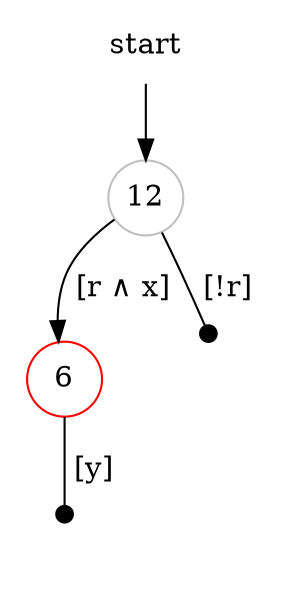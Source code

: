 /* ABW: */
digraph {
 
 rank = same;
 fontsize = 10;
 arrowType=open;
 
 node_12 [shape=plaintext label="start"]; node_12 -> 12;
 12 [shape=circle color=gray fixedsize=true];
 12 -> 6 [label=" [r &and; x] "];
 true_12 [shape=plaintext label=""];
 12 -> true_12 [label=" [!r] " arrowhead=dot];
 6 [shape=circle color=red fixedsize=true];
 true_6 [shape=plaintext label=""];
 6 -> true_6 [label=" [y] " arrowhead=dot];
 
}

